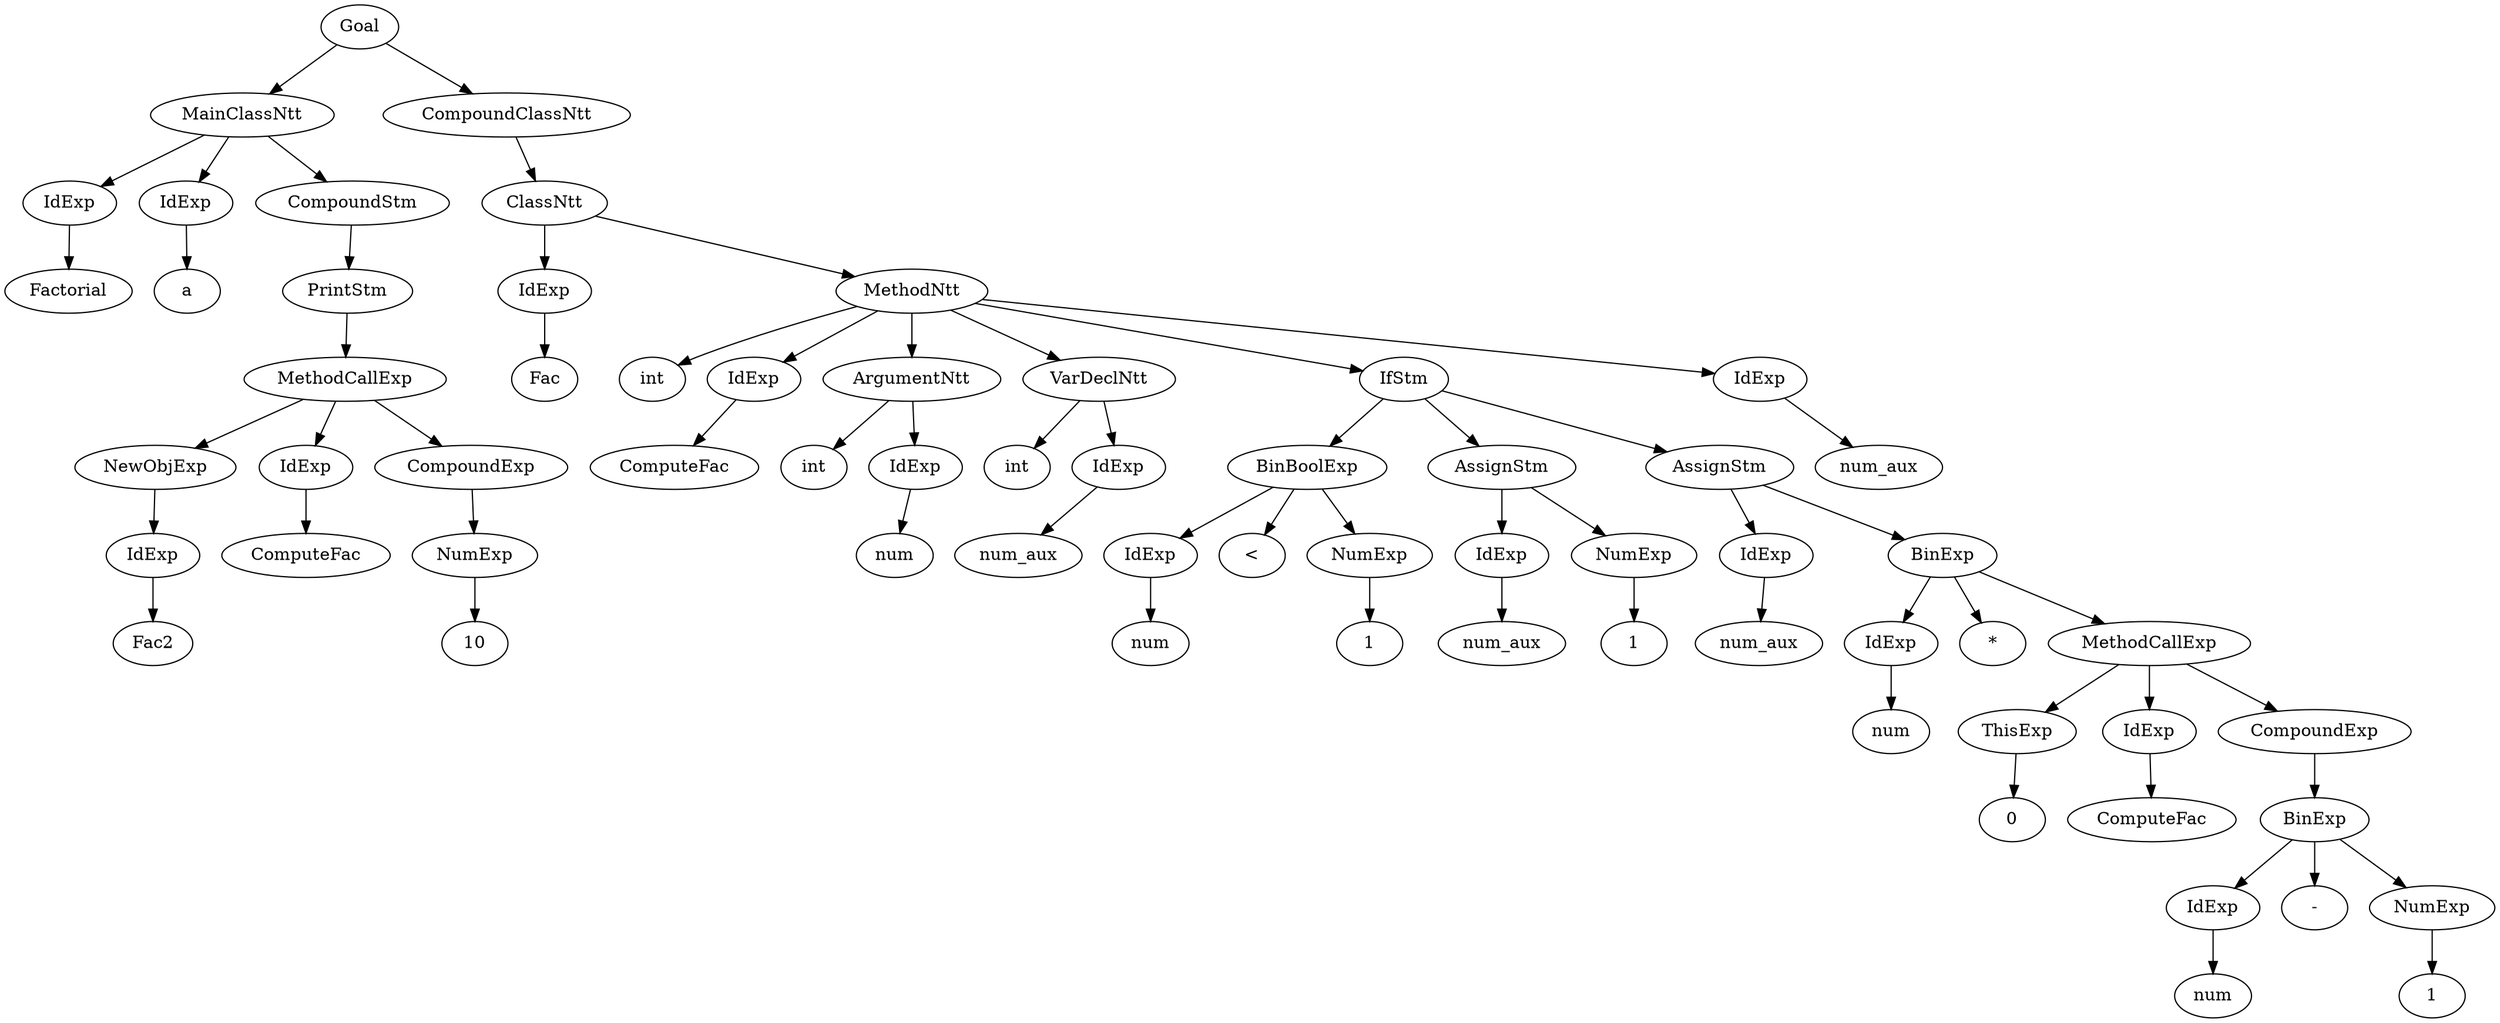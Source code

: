 digraph my_graph {
-1255143728;
-1255143728[label = "Goal"];
-1255143728->-1255142720;
-1255142720[label = "MainClassNtt"];
-1255142720->-1259335792
-1259335792[label = "IdExp"];
-1259335792->-1259335776;
-1259335776[label = "Factorial"];
-1255142720->-1259335856
-1259335856[label = "IdExp"];
-1259335856->-1259335840;
-1259335840[label = "a"];
-1255142720->-1255142672;
-1255142672[label = "CompoundStm"];
-1255142672->-1257240656;
-1257240656[label = "PrintStm"];
-1257240656->-1255142624
-1255142624[label = "MethodCallExp"];
-1255142624->-1255142480
-1255142480[label = "NewObjExp"];
-1255142480->-1259335920
-1259335920[label = "IdExp"];
-1259335920->-1259335904;
-1259335904[label = "Fac2"];
-1255142624->-1259335984
-1259335984[label = "IdExp"];
-1259335984->-1259335968;
-1259335968[label = "ComputeFac"];
-1255142624->-1255142576;
-1255142576[label = "CompoundExp"];
-1255142576->-1255142528
-1255142528[label = "NumExp"];
-1255142528->-1255142512;
-1255142512[label = "10"];
-1255143728->-1255143680;
-1255143680[label = "CompoundClassNtt"];
-1255143680->-1255143632;
-1255143632[label = "ClassNtt"];
-1255143632->-1259336048
-1259336048[label = "IdExp"];
-1259336048->-1259336032;
-1259336032[label = "Fac"];
-1255143632->-1259336752;
-1259336752[label = "MethodNtt"];
-1259336752->-1257240688;
-1257240688[label = "int" ];
-1259336752->-1259336112
-1259336112[label = "IdExp"];
-1259336112->-1259336096;
-1259336096[label = "ComputeFac"];
-1259336752->-1255142768;
-1255142768[label = "ArgumentNtt"];
-1255142768->-1257240720;
-1257240720[label = "int" ];
-1255142768->-1259336176
-1259336176[label = "IdExp"];
-1259336176->-1259336160;
-1259336160[label = "num"];
-1259336752->-1255142864;
-1255142864[label = "VarDeclNtt"];
-1255142864->-1257240752;
-1257240752[label = "int" ];
-1255142864->-1259336240
-1259336240[label = "IdExp"];
-1259336240->-1259336224;
-1259336224[label = "num_aux"];
-1259336752->-1255143488;
-1255143488[label = "IfStm"];
-1255143488->-1255143008;
-1255143008[label = "BinBoolExp"];
-1255143008->-1259336304
-1259336304[label = "IdExp"];
-1259336304->-1259336288;
-1259336288[label = "num"];
-1255143008->-1255142984;
-1255142984[label = "<" ];
-1255143008->-1255142960
-1255142960[label = "NumExp"];
-1255142960->-1255142944;
-1255142944[label = "1"];
-1255143488->-1255143104;
-1255143104[label = "AssignStm"];
-1255143104->-1259336368
-1259336368[label = "IdExp"];
-1259336368->-1259336352;
-1259336352[label = "num_aux"];
-1255143104->-1255143056
-1255143056[label = "NumExp"];
-1255143056->-1255143040;
-1255143040[label = "1"];
-1255143488->-1255143440;
-1255143440[label = "AssignStm"];
-1255143440->-1259336432
-1259336432[label = "IdExp"];
-1259336432->-1259336416;
-1259336416[label = "num_aux"];
-1255143440->-1255143392;
-1255143392[label = "BinExp"];
-1255143392->-1259336496
-1259336496[label = "IdExp"];
-1259336496->-1259336480;
-1259336480[label = "num"];
-1255143392->-1255143368;
-1255143368[label = "*" ];
-1255143392->-1255143344
-1255143344[label = "MethodCallExp"];
-1255143344->-1255143152
-1255143152[label = "ThisExp"];
-1255143152->-1255143136;
-1255143136[label = "0"];
-1255143344->-1259336560
-1259336560[label = "IdExp"];
-1259336560->-1259336544;
-1259336544[label = "ComputeFac"];
-1255143344->-1255143296;
-1255143296[label = "CompoundExp"];
-1255143296->-1255143248;
-1255143248[label = "BinExp"];
-1255143248->-1259336624
-1259336624[label = "IdExp"];
-1259336624->-1259336608;
-1259336608[label = "num"];
-1255143248->-1255143224;
-1255143224[label = "-" ];
-1255143248->-1255143200
-1255143200[label = "NumExp"];
-1255143200->-1255143184;
-1255143184[label = "1"];
-1259336752->-1259336688
-1259336688[label = "IdExp"];
-1259336688->-1259336672;
-1259336672[label = "num_aux"];

}